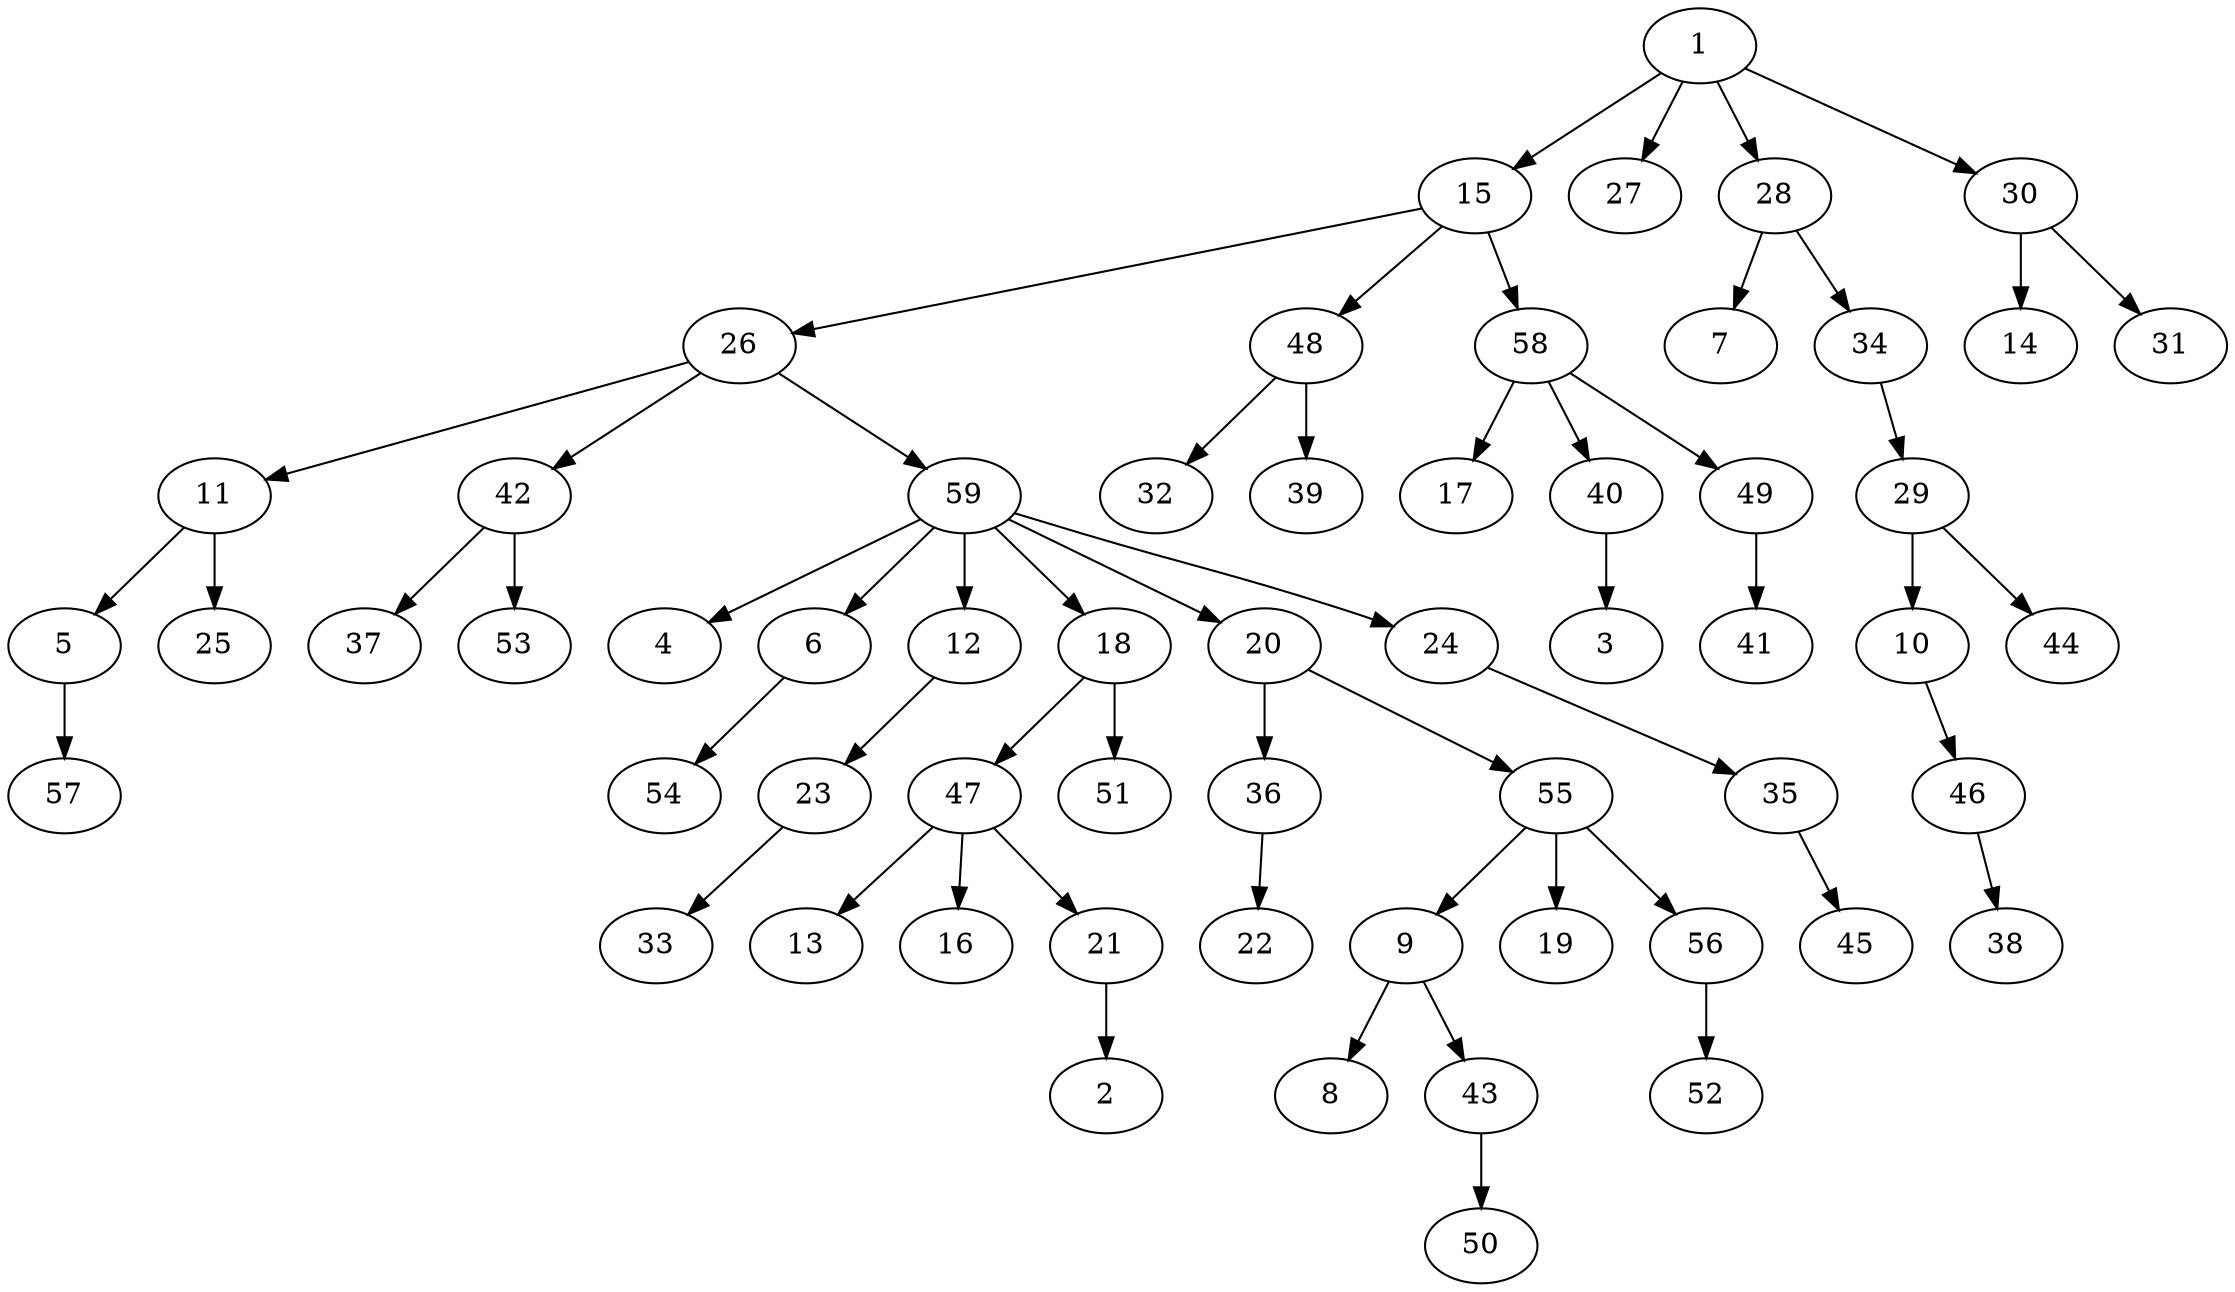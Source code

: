 strict digraph  {
1;
2;
3;
4;
5;
6;
7;
8;
9;
10;
11;
12;
13;
14;
15;
16;
17;
18;
19;
20;
21;
22;
23;
24;
25;
26;
27;
28;
29;
30;
31;
32;
33;
34;
35;
36;
37;
38;
39;
40;
41;
42;
43;
44;
45;
46;
47;
48;
49;
50;
51;
52;
53;
54;
55;
56;
57;
58;
59;
1 -> 27;
1 -> 28;
1 -> 30;
1 -> 15;
5 -> 57;
6 -> 54;
9 -> 8;
9 -> 43;
10 -> 46;
11 -> 25;
11 -> 5;
12 -> 23;
15 -> 48;
15 -> 26;
15 -> 58;
18 -> 51;
18 -> 47;
20 -> 36;
20 -> 55;
21 -> 2;
23 -> 33;
24 -> 35;
26 -> 59;
26 -> 42;
26 -> 11;
28 -> 34;
28 -> 7;
29 -> 10;
29 -> 44;
30 -> 14;
30 -> 31;
34 -> 29;
35 -> 45;
36 -> 22;
40 -> 3;
42 -> 37;
42 -> 53;
43 -> 50;
46 -> 38;
47 -> 16;
47 -> 13;
47 -> 21;
48 -> 32;
48 -> 39;
49 -> 41;
55 -> 56;
55 -> 9;
55 -> 19;
56 -> 52;
58 -> 40;
58 -> 17;
58 -> 49;
59 -> 18;
59 -> 4;
59 -> 6;
59 -> 24;
59 -> 20;
59 -> 12;
}
